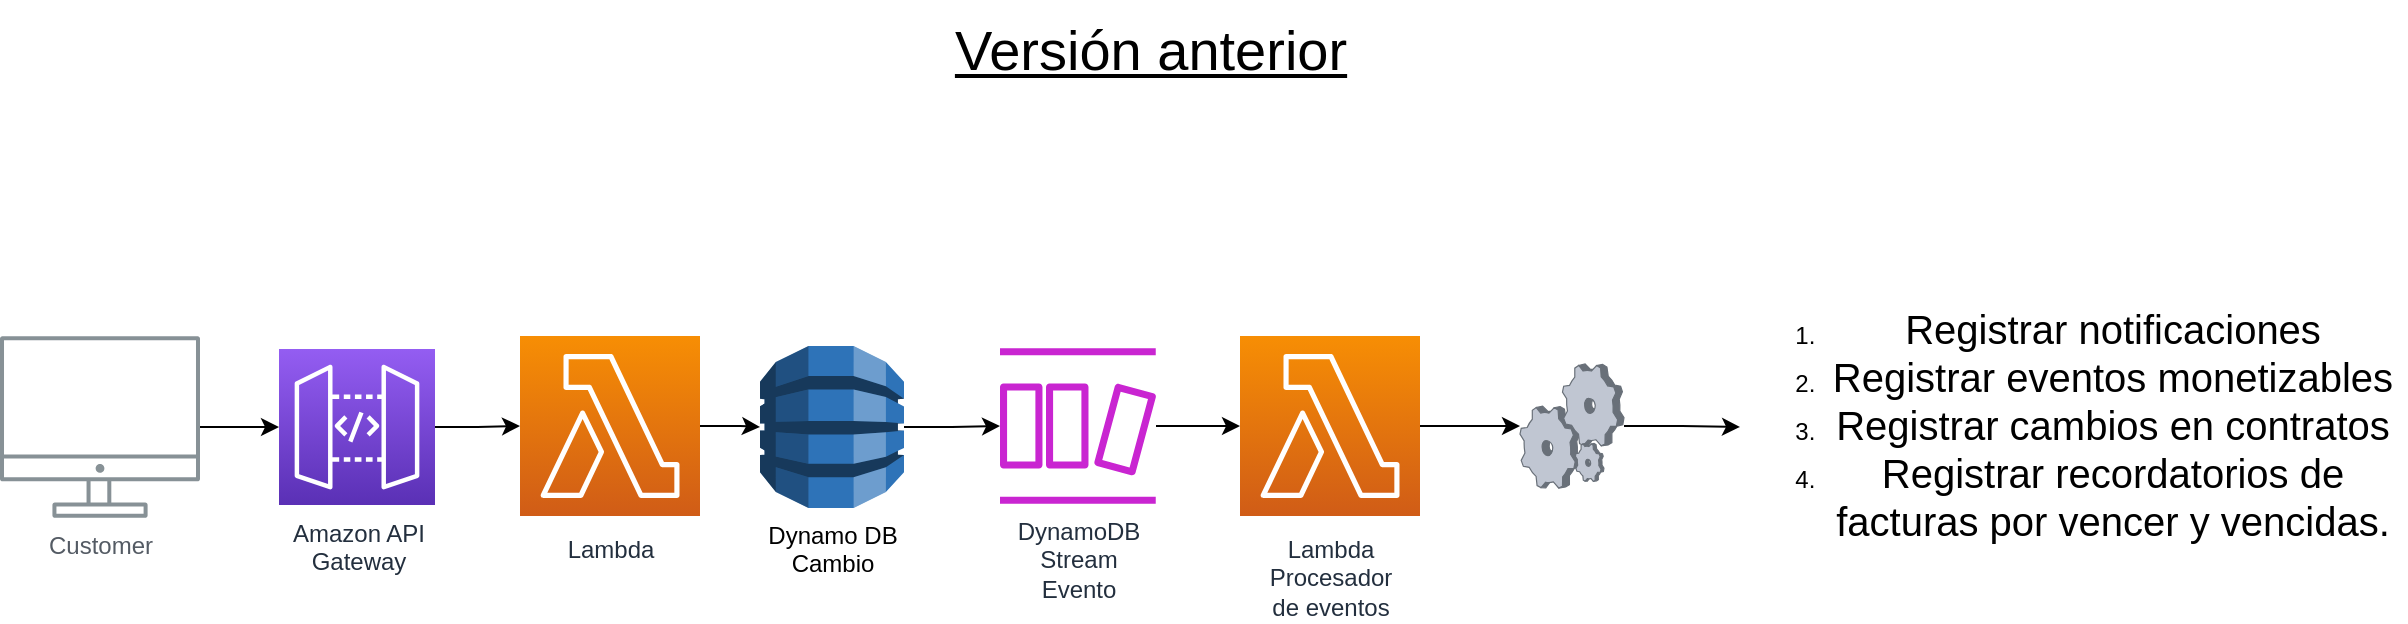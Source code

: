 <mxfile version="26.1.0" pages="2">
  <diagram id="Ht1M8jgEwFfnCIfOTk4-" name="old">
    <mxGraphModel dx="3229" dy="1029" grid="1" gridSize="10" guides="1" tooltips="1" connect="1" arrows="1" fold="1" page="1" pageScale="1" pageWidth="1169" pageHeight="827" math="0" shadow="0">
      <root>
        <mxCell id="0" />
        <mxCell id="1" parent="0" />
        <mxCell id="NVOBJm6X1n0PsRJ2aKKN-3" style="edgeStyle=orthogonalEdgeStyle;rounded=0;orthogonalLoop=1;jettySize=auto;html=1;" edge="1" parent="1" source="UEzPUAAOIrF-is8g5C7q-109" target="UEzPUAAOIrF-is8g5C7q-114">
          <mxGeometry relative="1" as="geometry" />
        </mxCell>
        <mxCell id="UEzPUAAOIrF-is8g5C7q-109" value="Customer" style="outlineConnect=0;gradientColor=none;fontColor=#545B64;strokeColor=none;fillColor=#879196;dashed=0;verticalLabelPosition=bottom;verticalAlign=top;align=center;html=1;fontSize=12;fontStyle=0;aspect=fixed;shape=mxgraph.aws4.illustration_desktop;pointerEvents=1;labelBackgroundColor=#ffffff;" parent="1" vertex="1">
          <mxGeometry x="10" y="368" width="100" height="91" as="geometry" />
        </mxCell>
        <mxCell id="NVOBJm6X1n0PsRJ2aKKN-6" value="" style="edgeStyle=orthogonalEdgeStyle;rounded=0;orthogonalLoop=1;jettySize=auto;html=1;" edge="1" parent="1" source="UEzPUAAOIrF-is8g5C7q-113" target="NVOBJm6X1n0PsRJ2aKKN-5">
          <mxGeometry relative="1" as="geometry" />
        </mxCell>
        <mxCell id="UEzPUAAOIrF-is8g5C7q-113" value="Lambda" style="outlineConnect=0;fontColor=#232F3E;gradientColor=#F78E04;gradientDirection=north;fillColor=#D05C17;strokeColor=#ffffff;dashed=0;verticalLabelPosition=bottom;verticalAlign=top;align=center;html=1;fontSize=12;fontStyle=0;aspect=fixed;shape=mxgraph.aws4.resourceIcon;resIcon=mxgraph.aws4.lambda;labelBackgroundColor=#ffffff;spacingTop=3;" parent="1" vertex="1">
          <mxGeometry x="270" y="368" width="90" height="90" as="geometry" />
        </mxCell>
        <mxCell id="NVOBJm6X1n0PsRJ2aKKN-4" style="edgeStyle=orthogonalEdgeStyle;rounded=0;orthogonalLoop=1;jettySize=auto;html=1;" edge="1" parent="1" source="UEzPUAAOIrF-is8g5C7q-114" target="UEzPUAAOIrF-is8g5C7q-113">
          <mxGeometry relative="1" as="geometry" />
        </mxCell>
        <mxCell id="UEzPUAAOIrF-is8g5C7q-114" value="Amazon API&lt;br&gt;Gateway&lt;br&gt;" style="outlineConnect=0;fontColor=#232F3E;gradientColor=#945DF2;gradientDirection=north;fillColor=#5A30B5;strokeColor=#ffffff;dashed=0;verticalLabelPosition=bottom;verticalAlign=top;align=center;html=1;fontSize=12;fontStyle=0;aspect=fixed;shape=mxgraph.aws4.resourceIcon;resIcon=mxgraph.aws4.api_gateway;labelBackgroundColor=#ffffff;" parent="1" vertex="1">
          <mxGeometry x="149.5" y="374.5" width="78" height="78" as="geometry" />
        </mxCell>
        <mxCell id="NVOBJm6X1n0PsRJ2aKKN-11" value="" style="edgeStyle=orthogonalEdgeStyle;rounded=0;orthogonalLoop=1;jettySize=auto;html=1;" edge="1" parent="1" source="NVOBJm6X1n0PsRJ2aKKN-5" target="NVOBJm6X1n0PsRJ2aKKN-7">
          <mxGeometry relative="1" as="geometry" />
        </mxCell>
        <mxCell id="NVOBJm6X1n0PsRJ2aKKN-5" value="Dynamo DB&lt;div&gt;Cambio&lt;/div&gt;" style="outlineConnect=0;dashed=0;verticalLabelPosition=bottom;verticalAlign=top;align=center;html=1;shape=mxgraph.aws3.dynamo_db;fillColor=#2E73B8;gradientColor=none;" vertex="1" parent="1">
          <mxGeometry x="390" y="373" width="72" height="81" as="geometry" />
        </mxCell>
        <mxCell id="NVOBJm6X1n0PsRJ2aKKN-12" value="" style="edgeStyle=orthogonalEdgeStyle;rounded=0;orthogonalLoop=1;jettySize=auto;html=1;" edge="1" parent="1" source="NVOBJm6X1n0PsRJ2aKKN-7" target="NVOBJm6X1n0PsRJ2aKKN-9">
          <mxGeometry relative="1" as="geometry" />
        </mxCell>
        <mxCell id="NVOBJm6X1n0PsRJ2aKKN-7" value="DynamoDB&lt;div&gt;Stream&lt;/div&gt;&lt;div&gt;Evento&lt;/div&gt;" style="sketch=0;outlineConnect=0;fontColor=#232F3E;gradientColor=none;fillColor=#C925D1;strokeColor=none;dashed=0;verticalLabelPosition=bottom;verticalAlign=top;align=center;html=1;fontSize=12;fontStyle=0;aspect=fixed;pointerEvents=1;shape=mxgraph.aws4.dynamodb_stream;" vertex="1" parent="1">
          <mxGeometry x="510" y="374" width="78" height="78" as="geometry" />
        </mxCell>
        <mxCell id="NVOBJm6X1n0PsRJ2aKKN-16" style="edgeStyle=orthogonalEdgeStyle;rounded=0;orthogonalLoop=1;jettySize=auto;html=1;" edge="1" parent="1" source="NVOBJm6X1n0PsRJ2aKKN-9" target="NVOBJm6X1n0PsRJ2aKKN-14">
          <mxGeometry relative="1" as="geometry">
            <mxPoint x="745.0" y="120" as="targetPoint" />
          </mxGeometry>
        </mxCell>
        <mxCell id="NVOBJm6X1n0PsRJ2aKKN-9" value="Lambda&lt;div&gt;&lt;div&gt;Procesador&lt;/div&gt;&lt;div&gt;de eventos&lt;/div&gt;&lt;/div&gt;" style="outlineConnect=0;fontColor=#232F3E;gradientColor=#F78E04;gradientDirection=north;fillColor=#D05C17;strokeColor=#ffffff;dashed=0;verticalLabelPosition=bottom;verticalAlign=top;align=center;html=1;fontSize=12;fontStyle=0;aspect=fixed;shape=mxgraph.aws4.resourceIcon;resIcon=mxgraph.aws4.lambda;labelBackgroundColor=#ffffff;spacingTop=3;" vertex="1" parent="1">
          <mxGeometry x="630" y="368" width="90" height="90" as="geometry" />
        </mxCell>
        <mxCell id="NVOBJm6X1n0PsRJ2aKKN-20" value="" style="edgeStyle=orthogonalEdgeStyle;rounded=0;orthogonalLoop=1;jettySize=auto;html=1;" edge="1" parent="1" source="NVOBJm6X1n0PsRJ2aKKN-14" target="NVOBJm6X1n0PsRJ2aKKN-19">
          <mxGeometry relative="1" as="geometry" />
        </mxCell>
        <mxCell id="NVOBJm6X1n0PsRJ2aKKN-14" value="" style="verticalLabelPosition=bottom;sketch=0;aspect=fixed;html=1;verticalAlign=top;strokeColor=none;align=center;outlineConnect=0;shape=mxgraph.citrix.process;" vertex="1" parent="1">
          <mxGeometry x="770" y="382" width="52" height="62" as="geometry" />
        </mxCell>
        <mxCell id="NVOBJm6X1n0PsRJ2aKKN-19" value="&lt;ol&gt;&lt;li&gt;&lt;font style=&quot;font-size: 20px;&quot;&gt;Registrar notificaciones&lt;/font&gt;&lt;/li&gt;&lt;li&gt;&lt;font style=&quot;font-size: 20px;&quot;&gt;Registrar eventos monetizables&lt;/font&gt;&lt;/li&gt;&lt;li&gt;&lt;font style=&quot;font-size: 20px;&quot;&gt;Registrar cambios en contratos&lt;/font&gt;&lt;/li&gt;&lt;li&gt;&lt;font style=&quot;font-size: 20px;&quot;&gt;Registrar recordatorios de facturas por vencer y vencidas.&lt;/font&gt;&lt;/li&gt;&lt;/ol&gt;" style="whiteSpace=wrap;html=1;verticalAlign=top;strokeColor=none;sketch=0;" vertex="1" parent="1">
          <mxGeometry x="880" y="334" width="333" height="159" as="geometry" />
        </mxCell>
        <mxCell id="NVOBJm6X1n0PsRJ2aKKN-32" value="&lt;font style=&quot;font-size: 28px;&quot;&gt;&lt;u&gt;Versión anterior&lt;/u&gt;&lt;/font&gt;" style="text;html=1;align=center;verticalAlign=middle;resizable=0;points=[];autosize=1;strokeColor=none;fillColor=none;" vertex="1" parent="1">
          <mxGeometry x="475" y="200" width="220" height="50" as="geometry" />
        </mxCell>
      </root>
    </mxGraphModel>
  </diagram>
  <diagram id="rERo-sqvMlCJQUnuazX1" name="new">
    <mxGraphModel dx="1818" dy="847" grid="1" gridSize="10" guides="1" tooltips="1" connect="1" arrows="1" fold="1" page="1" pageScale="1" pageWidth="850" pageHeight="1100" math="0" shadow="0">
      <root>
        <mxCell id="0" />
        <mxCell id="1" parent="0" />
        <mxCell id="dztu3WLV28FflPGB87Q6-1" style="edgeStyle=orthogonalEdgeStyle;rounded=0;orthogonalLoop=1;jettySize=auto;html=1;" edge="1" parent="1" source="dztu3WLV28FflPGB87Q6-2" target="dztu3WLV28FflPGB87Q6-6">
          <mxGeometry relative="1" as="geometry" />
        </mxCell>
        <mxCell id="dztu3WLV28FflPGB87Q6-2" value="Customer" style="outlineConnect=0;gradientColor=none;fontColor=#545B64;strokeColor=none;fillColor=#879196;dashed=0;verticalLabelPosition=bottom;verticalAlign=top;align=center;html=1;fontSize=12;fontStyle=0;aspect=fixed;shape=mxgraph.aws4.illustration_desktop;pointerEvents=1;labelBackgroundColor=#ffffff;" vertex="1" parent="1">
          <mxGeometry x="-9" y="1130" width="100" height="91" as="geometry" />
        </mxCell>
        <mxCell id="dztu3WLV28FflPGB87Q6-3" value="" style="edgeStyle=orthogonalEdgeStyle;rounded=0;orthogonalLoop=1;jettySize=auto;html=1;" edge="1" parent="1" source="dztu3WLV28FflPGB87Q6-4" target="dztu3WLV28FflPGB87Q6-8">
          <mxGeometry relative="1" as="geometry" />
        </mxCell>
        <mxCell id="dztu3WLV28FflPGB87Q6-4" value="Lambda" style="outlineConnect=0;fontColor=#232F3E;gradientColor=#F78E04;gradientDirection=north;fillColor=#D05C17;strokeColor=#ffffff;dashed=0;verticalLabelPosition=bottom;verticalAlign=top;align=center;html=1;fontSize=12;fontStyle=0;aspect=fixed;shape=mxgraph.aws4.resourceIcon;resIcon=mxgraph.aws4.lambda;labelBackgroundColor=#ffffff;spacingTop=3;" vertex="1" parent="1">
          <mxGeometry x="260" y="1130" width="90" height="90" as="geometry" />
        </mxCell>
        <mxCell id="dztu3WLV28FflPGB87Q6-5" style="edgeStyle=orthogonalEdgeStyle;rounded=0;orthogonalLoop=1;jettySize=auto;html=1;" edge="1" parent="1" source="dztu3WLV28FflPGB87Q6-6" target="dztu3WLV28FflPGB87Q6-4">
          <mxGeometry relative="1" as="geometry" />
        </mxCell>
        <mxCell id="dztu3WLV28FflPGB87Q6-6" value="Amazon API&lt;br&gt;Gateway&lt;br&gt;" style="outlineConnect=0;fontColor=#232F3E;gradientColor=#945DF2;gradientDirection=north;fillColor=#5A30B5;strokeColor=#ffffff;dashed=0;verticalLabelPosition=bottom;verticalAlign=top;align=center;html=1;fontSize=12;fontStyle=0;aspect=fixed;shape=mxgraph.aws4.resourceIcon;resIcon=mxgraph.aws4.api_gateway;labelBackgroundColor=#ffffff;" vertex="1" parent="1">
          <mxGeometry x="130.5" y="1136.5" width="78" height="78" as="geometry" />
        </mxCell>
        <mxCell id="dztu3WLV28FflPGB87Q6-7" value="" style="edgeStyle=orthogonalEdgeStyle;rounded=0;orthogonalLoop=1;jettySize=auto;html=1;" edge="1" parent="1" source="dztu3WLV28FflPGB87Q6-8" target="dztu3WLV28FflPGB87Q6-10">
          <mxGeometry relative="1" as="geometry" />
        </mxCell>
        <mxCell id="dztu3WLV28FflPGB87Q6-8" value="Dynamo DB&lt;div&gt;Cambio&lt;/div&gt;" style="outlineConnect=0;dashed=0;verticalLabelPosition=bottom;verticalAlign=top;align=center;html=1;shape=mxgraph.aws3.dynamo_db;fillColor=#2E73B8;gradientColor=none;" vertex="1" parent="1">
          <mxGeometry x="393" y="1134" width="72" height="81" as="geometry" />
        </mxCell>
        <mxCell id="dztu3WLV28FflPGB87Q6-9" value="" style="edgeStyle=orthogonalEdgeStyle;rounded=0;orthogonalLoop=1;jettySize=auto;html=1;" edge="1" parent="1" source="dztu3WLV28FflPGB87Q6-10" target="dztu3WLV28FflPGB87Q6-11">
          <mxGeometry relative="1" as="geometry" />
        </mxCell>
        <mxCell id="dztu3WLV28FflPGB87Q6-10" value="DynamoDB&lt;div&gt;Stream&lt;/div&gt;&lt;div&gt;Evento&lt;/div&gt;" style="sketch=0;outlineConnect=0;fontColor=#232F3E;gradientColor=none;fillColor=#C925D1;strokeColor=none;dashed=0;verticalLabelPosition=bottom;verticalAlign=top;align=center;html=1;fontSize=12;fontStyle=0;aspect=fixed;pointerEvents=1;shape=mxgraph.aws4.dynamodb_stream;" vertex="1" parent="1">
          <mxGeometry x="510" y="1136" width="78" height="78" as="geometry" />
        </mxCell>
        <mxCell id="dztu3WLV28FflPGB87Q6-11" value="Lambda&lt;div&gt;Procesador&lt;/div&gt;&lt;div&gt;de eventos&lt;/div&gt;" style="outlineConnect=0;fontColor=#232F3E;gradientColor=#F78E04;gradientDirection=north;fillColor=#D05C17;strokeColor=#ffffff;dashed=0;verticalLabelPosition=bottom;verticalAlign=top;align=center;html=1;fontSize=12;fontStyle=0;aspect=fixed;shape=mxgraph.aws4.resourceIcon;resIcon=mxgraph.aws4.lambda;labelBackgroundColor=#ffffff;spacingTop=3;" vertex="1" parent="1">
          <mxGeometry x="620" y="1131" width="90" height="90" as="geometry" />
        </mxCell>
        <mxCell id="dztu3WLV28FflPGB87Q6-12" value="&lt;font style=&quot;font-size: 28px;&quot;&gt;&lt;u&gt;Versión mejorada&lt;/u&gt;&lt;/font&gt;" style="text;html=1;align=center;verticalAlign=middle;resizable=0;points=[];autosize=1;strokeColor=none;fillColor=none;" vertex="1" parent="1">
          <mxGeometry x="465" y="860" width="240" height="50" as="geometry" />
        </mxCell>
        <mxCell id="dztu3WLV28FflPGB87Q6-13" value="" style="sketch=0;points=[[0,0,0],[0.25,0,0],[0.5,0,0],[0.75,0,0],[1,0,0],[0,1,0],[0.25,1,0],[0.5,1,0],[0.75,1,0],[1,1,0],[0,0.25,0],[0,0.5,0],[0,0.75,0],[1,0.25,0],[1,0.5,0],[1,0.75,0]];outlineConnect=0;fontColor=#232F3E;fillColor=#E7157B;strokeColor=#ffffff;dashed=0;verticalLabelPosition=bottom;verticalAlign=top;align=center;html=1;fontSize=12;fontStyle=0;aspect=fixed;shape=mxgraph.aws4.resourceIcon;resIcon=mxgraph.aws4.sqs;" vertex="1" parent="1">
          <mxGeometry x="810" y="966.98" width="78" height="78" as="geometry" />
        </mxCell>
        <mxCell id="dztu3WLV28FflPGB87Q6-14" value="" style="sketch=0;points=[[0,0,0],[0.25,0,0],[0.5,0,0],[0.75,0,0],[1,0,0],[0,1,0],[0.25,1,0],[0.5,1,0],[0.75,1,0],[1,1,0],[0,0.25,0],[0,0.5,0],[0,0.75,0],[1,0.25,0],[1,0.5,0],[1,0.75,0]];outlineConnect=0;fontColor=#232F3E;fillColor=#E7157B;strokeColor=#ffffff;dashed=0;verticalLabelPosition=bottom;verticalAlign=top;align=center;html=1;fontSize=12;fontStyle=0;aspect=fixed;shape=mxgraph.aws4.resourceIcon;resIcon=mxgraph.aws4.sqs;" vertex="1" parent="1">
          <mxGeometry x="810" y="1077.98" width="78" height="78" as="geometry" />
        </mxCell>
        <mxCell id="dztu3WLV28FflPGB87Q6-15" value="" style="sketch=0;points=[[0,0,0],[0.25,0,0],[0.5,0,0],[0.75,0,0],[1,0,0],[0,1,0],[0.25,1,0],[0.5,1,0],[0.75,1,0],[1,1,0],[0,0.25,0],[0,0.5,0],[0,0.75,0],[1,0.25,0],[1,0.5,0],[1,0.75,0]];outlineConnect=0;fontColor=#232F3E;fillColor=#E7157B;strokeColor=#ffffff;dashed=0;verticalLabelPosition=bottom;verticalAlign=top;align=center;html=1;fontSize=12;fontStyle=0;aspect=fixed;shape=mxgraph.aws4.resourceIcon;resIcon=mxgraph.aws4.sqs;" vertex="1" parent="1">
          <mxGeometry x="810" y="1196.98" width="78" height="78" as="geometry" />
        </mxCell>
        <mxCell id="dztu3WLV28FflPGB87Q6-16" value="" style="sketch=0;points=[[0,0,0],[0.25,0,0],[0.5,0,0],[0.75,0,0],[1,0,0],[0,1,0],[0.25,1,0],[0.5,1,0],[0.75,1,0],[1,1,0],[0,0.25,0],[0,0.5,0],[0,0.75,0],[1,0.25,0],[1,0.5,0],[1,0.75,0]];outlineConnect=0;fontColor=#232F3E;fillColor=#E7157B;strokeColor=#ffffff;dashed=0;verticalLabelPosition=bottom;verticalAlign=top;align=center;html=1;fontSize=12;fontStyle=0;aspect=fixed;shape=mxgraph.aws4.resourceIcon;resIcon=mxgraph.aws4.sqs;" vertex="1" parent="1">
          <mxGeometry x="810" y="1326.98" width="78" height="78" as="geometry" />
        </mxCell>
        <mxCell id="dztu3WLV28FflPGB87Q6-17" style="edgeStyle=orthogonalEdgeStyle;rounded=0;orthogonalLoop=1;jettySize=auto;html=1;entryX=0;entryY=0.5;entryDx=0;entryDy=0;entryPerimeter=0;" edge="1" parent="1" source="dztu3WLV28FflPGB87Q6-11" target="dztu3WLV28FflPGB87Q6-13">
          <mxGeometry relative="1" as="geometry" />
        </mxCell>
        <mxCell id="dztu3WLV28FflPGB87Q6-18" style="edgeStyle=orthogonalEdgeStyle;rounded=0;orthogonalLoop=1;jettySize=auto;html=1;entryX=0;entryY=0.5;entryDx=0;entryDy=0;entryPerimeter=0;" edge="1" parent="1" source="dztu3WLV28FflPGB87Q6-11" target="dztu3WLV28FflPGB87Q6-14">
          <mxGeometry relative="1" as="geometry" />
        </mxCell>
        <mxCell id="dztu3WLV28FflPGB87Q6-19" style="edgeStyle=orthogonalEdgeStyle;rounded=0;orthogonalLoop=1;jettySize=auto;html=1;entryX=0;entryY=0.5;entryDx=0;entryDy=0;entryPerimeter=0;" edge="1" parent="1" source="dztu3WLV28FflPGB87Q6-11" target="dztu3WLV28FflPGB87Q6-15">
          <mxGeometry relative="1" as="geometry" />
        </mxCell>
        <mxCell id="dztu3WLV28FflPGB87Q6-20" style="edgeStyle=orthogonalEdgeStyle;rounded=0;orthogonalLoop=1;jettySize=auto;html=1;entryX=0;entryY=0.5;entryDx=0;entryDy=0;entryPerimeter=0;" edge="1" parent="1" source="dztu3WLV28FflPGB87Q6-11" target="dztu3WLV28FflPGB87Q6-16">
          <mxGeometry relative="1" as="geometry" />
        </mxCell>
        <mxCell id="dztu3WLV28FflPGB87Q6-21" value="&lt;span style=&quot;font-size: 21px; text-wrap-mode: wrap; background-color: transparent; color: light-dark(rgb(0, 0, 0), rgb(255, 255, 255));&quot;&gt;Registrar notificaciones&lt;/span&gt;" style="text;html=1;align=left;verticalAlign=middle;resizable=0;points=[];autosize=1;strokeColor=none;fillColor=none;" vertex="1" parent="1">
          <mxGeometry x="900" y="985.98" width="240" height="40" as="geometry" />
        </mxCell>
        <mxCell id="dztu3WLV28FflPGB87Q6-22" value="&lt;span style=&quot;font-size: 20px; text-align: center; text-wrap-mode: wrap; background-color: transparent; color: light-dark(rgb(0, 0, 0), rgb(255, 255, 255));&quot;&gt;Registrar eventos monetizables&lt;/span&gt;" style="text;html=1;align=left;verticalAlign=middle;resizable=0;points=[];autosize=1;strokeColor=none;fillColor=none;" vertex="1" parent="1">
          <mxGeometry x="900" y="1096.98" width="300" height="40" as="geometry" />
        </mxCell>
        <mxCell id="dztu3WLV28FflPGB87Q6-23" value="&lt;span style=&quot;font-size: 20px; text-wrap-mode: wrap; background-color: transparent; color: light-dark(rgb(0, 0, 0), rgb(255, 255, 255));&quot;&gt;Registrar cambios en contratos&lt;/span&gt;" style="text;html=1;align=left;verticalAlign=middle;resizable=0;points=[];autosize=1;strokeColor=none;fillColor=none;" vertex="1" parent="1">
          <mxGeometry x="900" y="1226.98" width="300" height="40" as="geometry" />
        </mxCell>
        <mxCell id="dztu3WLV28FflPGB87Q6-24" value="&lt;span style=&quot;font-size: 20px; text-align: center; text-wrap-mode: wrap; background-color: transparent; color: light-dark(rgb(0, 0, 0), rgb(255, 255, 255));&quot;&gt;Registrar recordatorios de facturas por vencer y vencidas.&lt;/span&gt;" style="text;html=1;align=left;verticalAlign=middle;resizable=0;points=[];autosize=1;strokeColor=none;fillColor=none;" vertex="1" parent="1">
          <mxGeometry x="900" y="1360" width="540" height="40" as="geometry" />
        </mxCell>
        <mxCell id="dztu3WLV28FflPGB87Q6-25" value="" style="sketch=0;points=[[0,0,0],[0.25,0,0],[0.5,0,0],[0.75,0,0],[1,0,0],[0,1,0],[0.25,1,0],[0.5,1,0],[0.75,1,0],[1,1,0],[0,0.25,0],[0,0.5,0],[0,0.75,0],[1,0.25,0],[1,0.5,0],[1,0.75,0]];outlineConnect=0;fontColor=#232F3E;fillColor=#E7157B;strokeColor=#ffffff;dashed=0;verticalLabelPosition=bottom;verticalAlign=top;align=center;html=1;fontSize=12;fontStyle=0;aspect=fixed;shape=mxgraph.aws4.resourceIcon;resIcon=mxgraph.aws4.sqs;" vertex="1" parent="1">
          <mxGeometry x="1062" y="966.98" width="78" height="78" as="geometry" />
        </mxCell>
        <mxCell id="dztu3WLV28FflPGB87Q6-26" value="" style="sketch=0;points=[[0,0,0],[0.25,0,0],[0.5,0,0],[0.75,0,0],[1,0,0],[0,1,0],[0.25,1,0],[0.5,1,0],[0.75,1,0],[1,1,0],[0,0.25,0],[0,0.5,0],[0,0.75,0],[1,0.25,0],[1,0.5,0],[1,0.75,0]];outlineConnect=0;fontColor=#232F3E;fillColor=#E7157B;strokeColor=#ffffff;dashed=0;verticalLabelPosition=bottom;verticalAlign=top;align=center;html=1;fontSize=12;fontStyle=0;aspect=fixed;shape=mxgraph.aws4.resourceIcon;resIcon=mxgraph.aws4.sqs;" vertex="1" parent="1">
          <mxGeometry x="1062" y="1086.98" width="78" height="78" as="geometry" />
        </mxCell>
        <mxCell id="dztu3WLV28FflPGB87Q6-27" value="" style="sketch=0;points=[[0,0,0],[0.25,0,0],[0.5,0,0],[0.75,0,0],[1,0,0],[0,1,0],[0.25,1,0],[0.5,1,0],[0.75,1,0],[1,1,0],[0,0.25,0],[0,0.5,0],[0,0.75,0],[1,0.25,0],[1,0.5,0],[1,0.75,0]];outlineConnect=0;fontColor=#232F3E;fillColor=#E7157B;strokeColor=#ffffff;dashed=0;verticalLabelPosition=bottom;verticalAlign=top;align=center;html=1;fontSize=12;fontStyle=0;aspect=fixed;shape=mxgraph.aws4.resourceIcon;resIcon=mxgraph.aws4.sqs;" vertex="1" parent="1">
          <mxGeometry x="1062" y="1198.98" width="78" height="78" as="geometry" />
        </mxCell>
        <mxCell id="dztu3WLV28FflPGB87Q6-28" value="" style="sketch=0;points=[[0,0,0],[0.25,0,0],[0.5,0,0],[0.75,0,0],[1,0,0],[0,1,0],[0.25,1,0],[0.5,1,0],[0.75,1,0],[1,1,0],[0,0.25,0],[0,0.5,0],[0,0.75,0],[1,0.25,0],[1,0.5,0],[1,0.75,0]];outlineConnect=0;fontColor=#232F3E;fillColor=#E7157B;strokeColor=#ffffff;dashed=0;verticalLabelPosition=bottom;verticalAlign=top;align=center;html=1;fontSize=12;fontStyle=0;aspect=fixed;shape=mxgraph.aws4.resourceIcon;resIcon=mxgraph.aws4.sqs;" vertex="1" parent="1">
          <mxGeometry x="1062" y="1326.98" width="78" height="78" as="geometry" />
        </mxCell>
        <mxCell id="dztu3WLV28FflPGB87Q6-29" style="edgeStyle=orthogonalEdgeStyle;rounded=0;orthogonalLoop=1;jettySize=auto;html=1;exitX=0.5;exitY=0;exitDx=0;exitDy=0;exitPerimeter=0;entryX=0.5;entryY=0;entryDx=0;entryDy=0;entryPerimeter=0;" edge="1" parent="1" source="dztu3WLV28FflPGB87Q6-13" target="dztu3WLV28FflPGB87Q6-25">
          <mxGeometry relative="1" as="geometry" />
        </mxCell>
        <mxCell id="dztu3WLV28FflPGB87Q6-30" style="edgeStyle=orthogonalEdgeStyle;rounded=0;orthogonalLoop=1;jettySize=auto;html=1;exitX=0.5;exitY=0;exitDx=0;exitDy=0;exitPerimeter=0;entryX=0.5;entryY=0;entryDx=0;entryDy=0;entryPerimeter=0;" edge="1" parent="1" source="dztu3WLV28FflPGB87Q6-14" target="dztu3WLV28FflPGB87Q6-26">
          <mxGeometry relative="1" as="geometry" />
        </mxCell>
        <mxCell id="dztu3WLV28FflPGB87Q6-31" style="edgeStyle=orthogonalEdgeStyle;rounded=0;orthogonalLoop=1;jettySize=auto;html=1;exitX=0.5;exitY=0;exitDx=0;exitDy=0;exitPerimeter=0;entryX=0.5;entryY=0;entryDx=0;entryDy=0;entryPerimeter=0;" edge="1" parent="1" source="dztu3WLV28FflPGB87Q6-16" target="dztu3WLV28FflPGB87Q6-28">
          <mxGeometry relative="1" as="geometry" />
        </mxCell>
        <mxCell id="dztu3WLV28FflPGB87Q6-32" style="edgeStyle=orthogonalEdgeStyle;rounded=0;orthogonalLoop=1;jettySize=auto;html=1;exitX=0.5;exitY=0;exitDx=0;exitDy=0;exitPerimeter=0;entryX=0.5;entryY=0;entryDx=0;entryDy=0;entryPerimeter=0;" edge="1" parent="1" source="dztu3WLV28FflPGB87Q6-15" target="dztu3WLV28FflPGB87Q6-27">
          <mxGeometry relative="1" as="geometry" />
        </mxCell>
        <mxCell id="dztu3WLV28FflPGB87Q6-33" value="&lt;font style=&quot;font-size: 17px;&quot;&gt;DLQ&lt;/font&gt;" style="text;html=1;align=center;verticalAlign=middle;resizable=0;points=[];autosize=1;strokeColor=none;fillColor=none;" vertex="1" parent="1">
          <mxGeometry x="1140" y="966.98" width="60" height="30" as="geometry" />
        </mxCell>
        <mxCell id="dztu3WLV28FflPGB87Q6-34" value="&lt;font style=&quot;font-size: 17px;&quot;&gt;DLQ&lt;/font&gt;" style="text;html=1;align=center;verticalAlign=middle;resizable=0;points=[];autosize=1;strokeColor=none;fillColor=none;" vertex="1" parent="1">
          <mxGeometry x="1140" y="1086.98" width="60" height="30" as="geometry" />
        </mxCell>
        <mxCell id="dztu3WLV28FflPGB87Q6-35" value="&lt;font style=&quot;font-size: 17px;&quot;&gt;DLQ&lt;/font&gt;" style="text;html=1;align=center;verticalAlign=middle;resizable=0;points=[];autosize=1;strokeColor=none;fillColor=none;" vertex="1" parent="1">
          <mxGeometry x="1140" y="1198.98" width="60" height="30" as="geometry" />
        </mxCell>
        <mxCell id="dztu3WLV28FflPGB87Q6-36" value="&lt;font style=&quot;font-size: 17px;&quot;&gt;DLQ&lt;/font&gt;" style="text;html=1;align=center;verticalAlign=middle;resizable=0;points=[];autosize=1;strokeColor=none;fillColor=none;" vertex="1" parent="1">
          <mxGeometry x="1140" y="1326.98" width="60" height="30" as="geometry" />
        </mxCell>
        <mxCell id="mImMFqYQMrmioWC02HWQ-1" value="&lt;font style=&quot;font-size: 14px;&quot;&gt;Reintentos limitados a 3&lt;/font&gt;" style="text;html=1;align=center;verticalAlign=middle;resizable=0;points=[];autosize=1;strokeColor=none;fillColor=none;" vertex="1" parent="1">
          <mxGeometry x="465" y="1088" width="170" height="30" as="geometry" />
        </mxCell>
      </root>
    </mxGraphModel>
  </diagram>
</mxfile>

